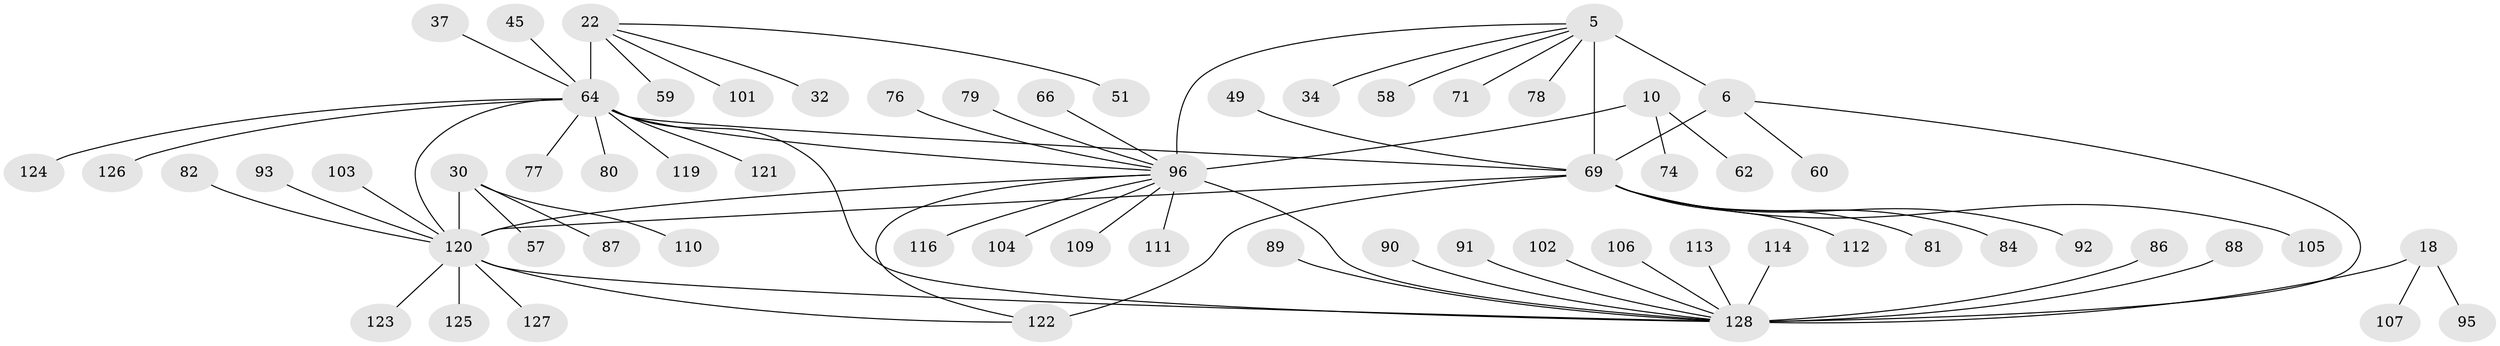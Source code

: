 // original degree distribution, {10: 0.015625, 8: 0.046875, 6: 0.0625, 12: 0.0234375, 7: 0.03125, 9: 0.0234375, 15: 0.0078125, 11: 0.015625, 14: 0.0078125, 3: 0.03125, 1: 0.625, 2: 0.09375, 4: 0.015625}
// Generated by graph-tools (version 1.1) at 2025/55/03/09/25 04:55:55]
// undirected, 64 vertices, 72 edges
graph export_dot {
graph [start="1"]
  node [color=gray90,style=filled];
  5 [super="+2"];
  6 [super="+3"];
  10 [super="+7"];
  18 [super="+13"];
  22 [super="+19"];
  30 [super="+27"];
  32;
  34;
  37;
  45;
  49;
  51;
  57;
  58;
  59;
  60;
  62;
  64 [super="+23+24"];
  66;
  69 [super="+4+47"];
  71;
  74;
  76;
  77;
  78;
  79;
  80;
  81;
  82;
  84;
  86;
  87;
  88;
  89 [super="+61"];
  90;
  91;
  92;
  93;
  95;
  96 [super="+75+9+42"];
  101 [super="+83"];
  102;
  103;
  104 [super="+97"];
  105;
  106 [super="+100"];
  107;
  109;
  110;
  111;
  112 [super="+94+99"];
  113;
  114;
  116;
  119;
  120 [super="+108+115+98+50+70"];
  121;
  122 [super="+67"];
  123;
  124;
  125;
  126 [super="+117"];
  127;
  128 [super="+17+118+35+33+38+53+54+72+85"];
  5 -- 6 [weight=4];
  5 -- 34;
  5 -- 71;
  5 -- 58;
  5 -- 78;
  5 -- 96 [weight=2];
  5 -- 69 [weight=4];
  6 -- 60;
  6 -- 69 [weight=4];
  6 -- 128;
  10 -- 62;
  10 -- 74;
  10 -- 96 [weight=8];
  18 -- 107;
  18 -- 95;
  18 -- 128 [weight=8];
  22 -- 51;
  22 -- 59;
  22 -- 32;
  22 -- 101;
  22 -- 64 [weight=8];
  30 -- 57;
  30 -- 87;
  30 -- 110;
  30 -- 120 [weight=8];
  37 -- 64;
  45 -- 64;
  49 -- 69;
  64 -- 128 [weight=3];
  64 -- 121;
  64 -- 77;
  64 -- 119;
  64 -- 120;
  64 -- 124;
  64 -- 126;
  64 -- 96;
  64 -- 80;
  64 -- 69;
  66 -- 96;
  69 -- 105;
  69 -- 112;
  69 -- 81;
  69 -- 84;
  69 -- 122 [weight=2];
  69 -- 92;
  69 -- 120;
  76 -- 96;
  79 -- 96;
  82 -- 120;
  86 -- 128;
  88 -- 128;
  89 -- 128;
  90 -- 128;
  91 -- 128;
  93 -- 120;
  96 -- 104;
  96 -- 109;
  96 -- 111;
  96 -- 122;
  96 -- 116;
  96 -- 128;
  96 -- 120;
  102 -- 128;
  103 -- 120;
  106 -- 128;
  113 -- 128;
  114 -- 128;
  120 -- 128 [weight=2];
  120 -- 125;
  120 -- 122;
  120 -- 123;
  120 -- 127;
}

